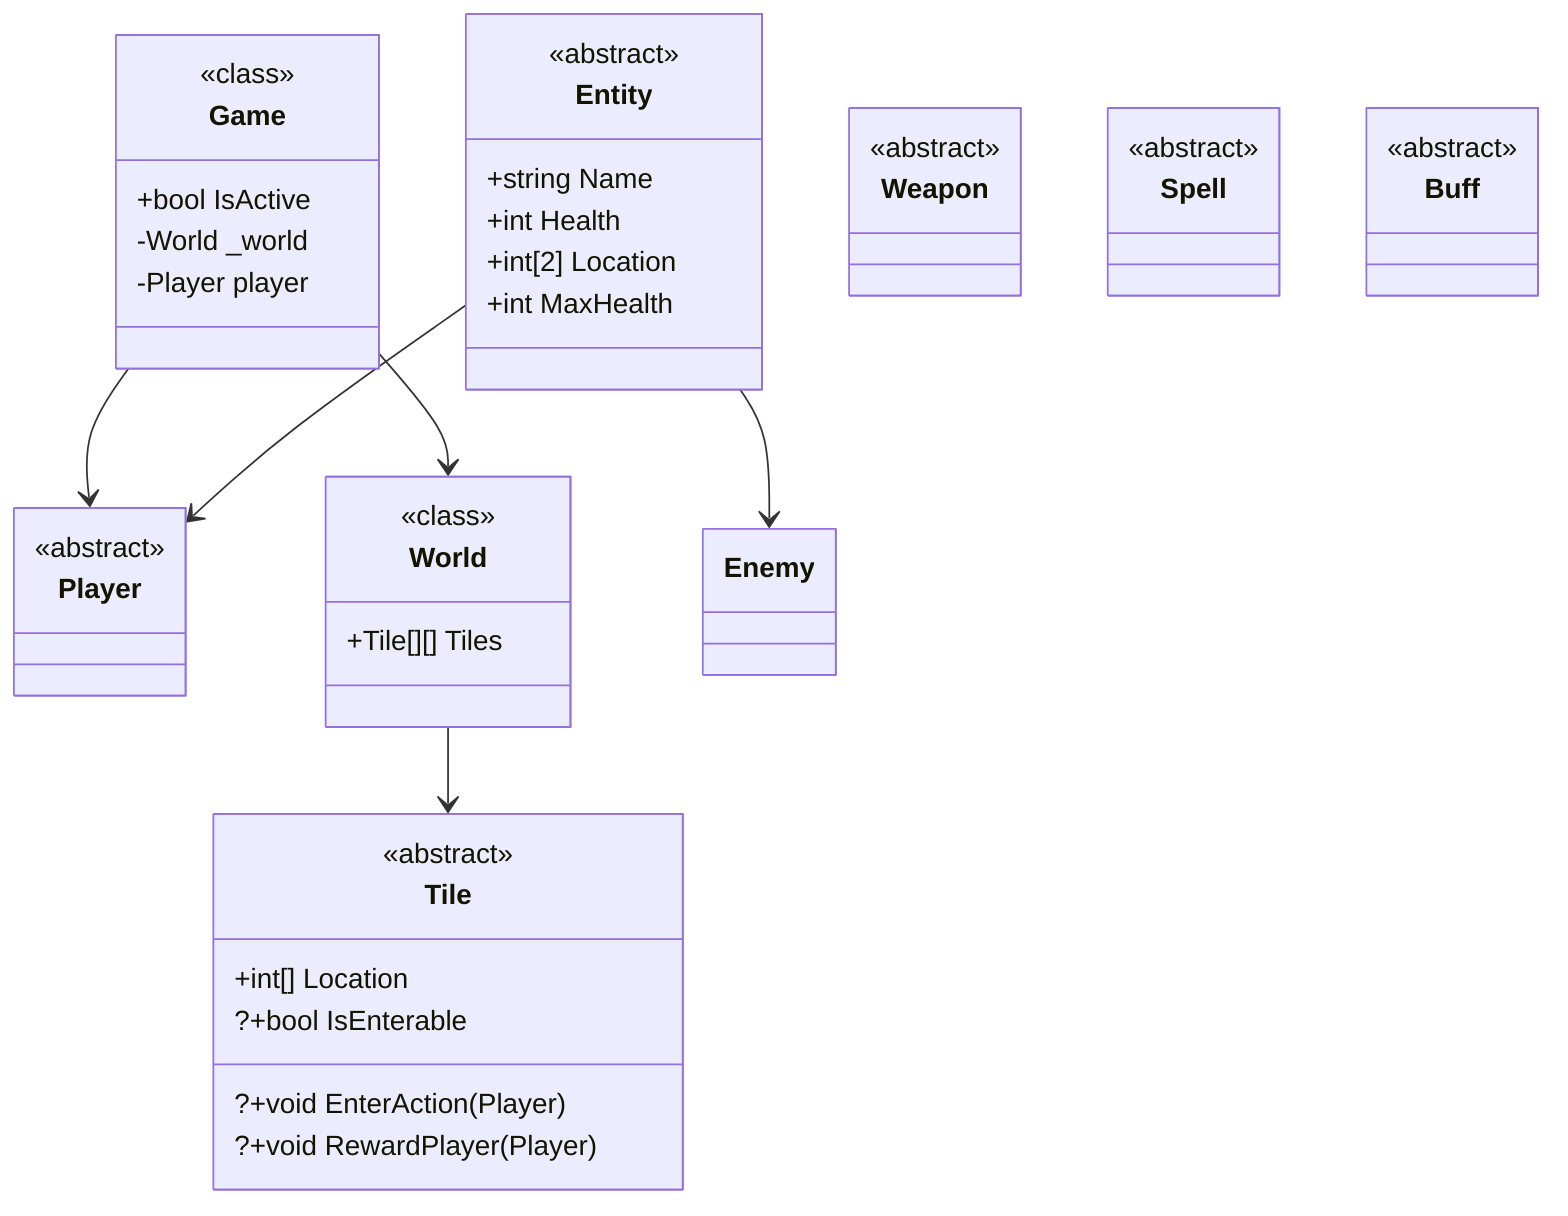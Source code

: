 classDiagram

    Game --> Player
    Game --> World

    World --> Tile

    Entity --> Enemy
    Entity --> Player
    
    
    class Game {
        <<class>>
        
        +bool IsActive
        -World _world
        -Player player
    }
    class Player {
        <<abstract>>
        
    }
    class World {
        <<class>>
        +Tile[][] Tiles
    }
    class Tile {
        <<abstract>>
        
        +int[] Location
        ?+bool IsEnterable
        
        ?+void EnterAction(Player)
        ?+void RewardPlayer(Player)
    }
    class Weapon {
        <<abstract>>
        
    }
    class Spell {
        <<abstract>>
        
    }
    class Buff {
        <<abstract>>
        
    }
    class Entity {
        <<abstract>>
        
        +string Name
        +int Health
        +int[2] Location
        
        
        +int MaxHealth
    }